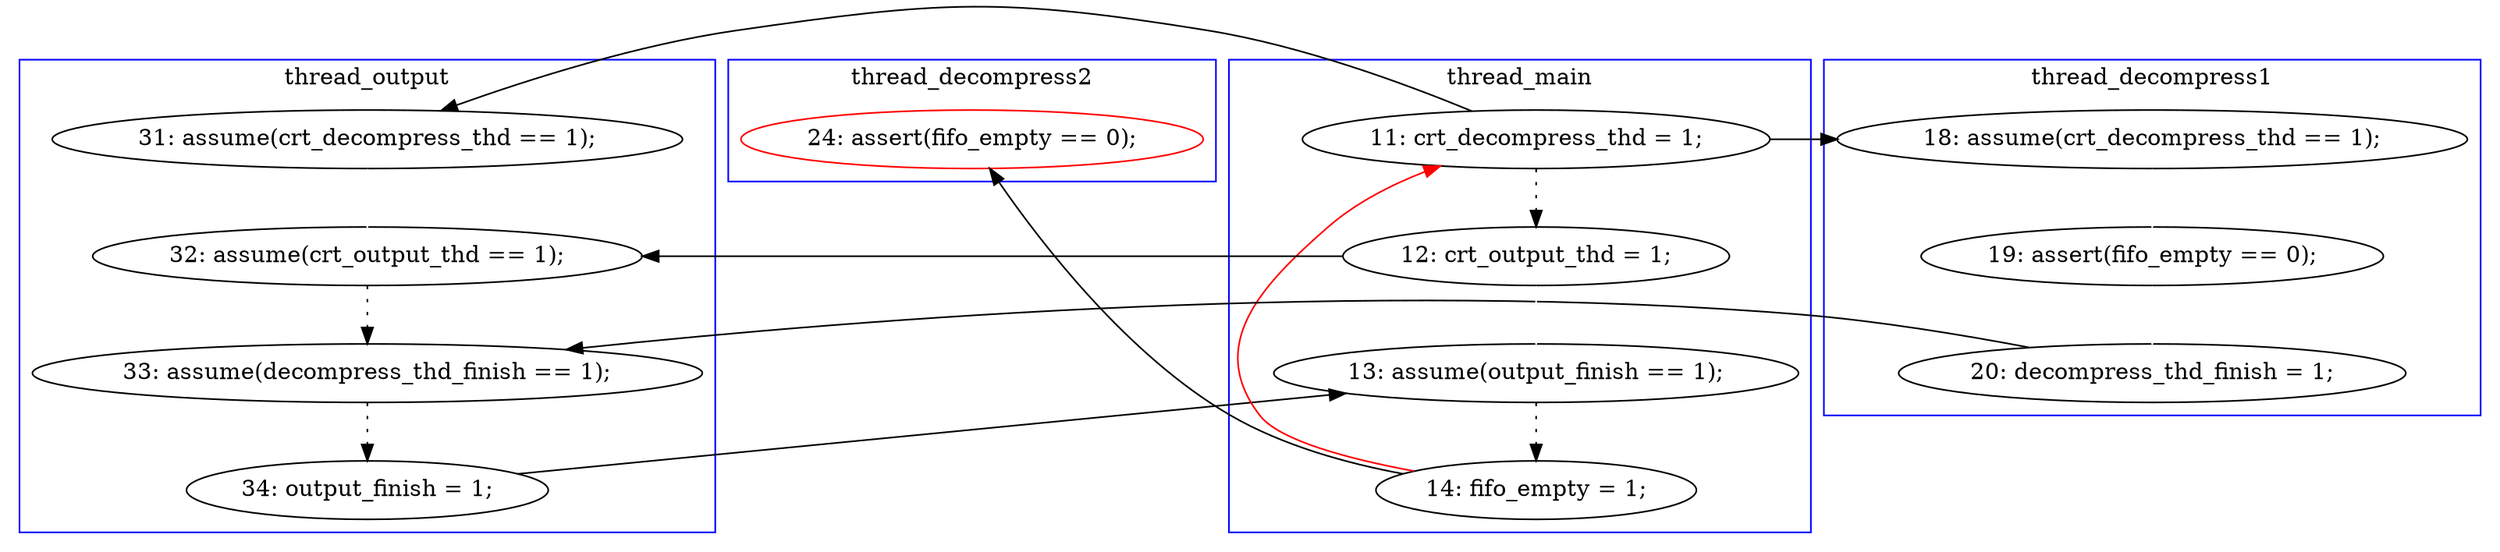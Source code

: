 digraph Counterexample {
	12 -> 14 [color = white, style = solid]
	20 -> 23 [color = black, style = solid, constraint = false]
	25 -> 32 [color = black, style = solid, constraint = false]
	23 -> 25 [color = black, style = dotted]
	16 -> 17 [color = white, style = solid]
	9 -> 10 [color = black, style = dotted]
	19 -> 20 [color = black, style = dotted]
	15 -> 16 [color = white, style = solid]
	25 -> 9 [color = red, style = solid, constraint = false]
	17 -> 19 [color = black, style = solid, constraint = false]
	10 -> 23 [color = white, style = solid]
	9 -> 12 [color = black, style = solid, constraint = false]
	10 -> 14 [color = black, style = solid, constraint = false]
	14 -> 19 [color = black, style = dotted]
	9 -> 15 [color = black, style = solid, constraint = false]
	subgraph cluster3 {
		label = thread_decompress2
		color = blue
		32  [label = "24: assert(fifo_empty == 0);", color = red]
	}
	subgraph cluster1 {
		label = thread_main
		color = blue
		23  [label = "13: assume(output_finish == 1);"]
		9  [label = "11: crt_decompress_thd = 1;"]
		10  [label = "12: crt_output_thd = 1;"]
		25  [label = "14: fifo_empty = 1;"]
	}
	subgraph cluster2 {
		label = thread_decompress1
		color = blue
		15  [label = "18: assume(crt_decompress_thd == 1);"]
		16  [label = "19: assert(fifo_empty == 0);"]
		17  [label = "20: decompress_thd_finish = 1;"]
	}
	subgraph cluster4 {
		label = thread_output
		color = blue
		14  [label = "32: assume(crt_output_thd == 1);"]
		19  [label = "33: assume(decompress_thd_finish == 1);"]
		20  [label = "34: output_finish = 1;"]
		12  [label = "31: assume(crt_decompress_thd == 1);"]
	}
}
